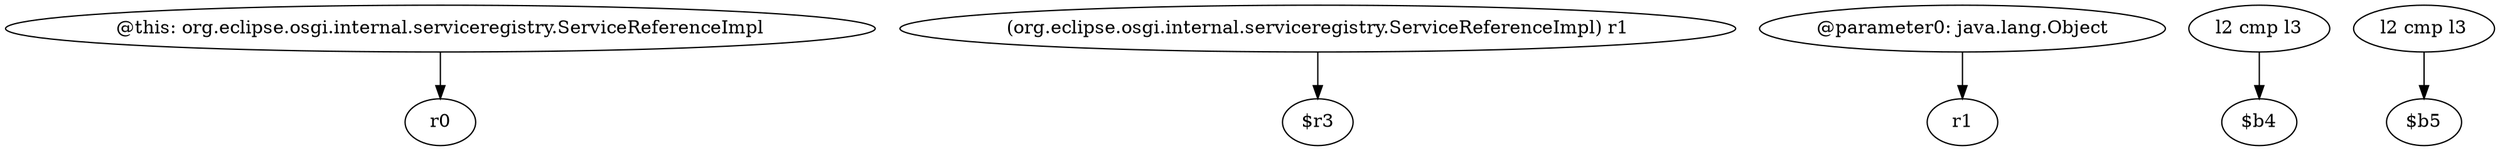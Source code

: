 digraph g {
0[label="@this: org.eclipse.osgi.internal.serviceregistry.ServiceReferenceImpl"]
1[label="r0"]
0->1[label=""]
2[label="(org.eclipse.osgi.internal.serviceregistry.ServiceReferenceImpl) r1"]
3[label="$r3"]
2->3[label=""]
4[label="@parameter0: java.lang.Object"]
5[label="r1"]
4->5[label=""]
6[label="l2 cmp l3"]
7[label="$b4"]
6->7[label=""]
8[label="l2 cmp l3"]
9[label="$b5"]
8->9[label=""]
}